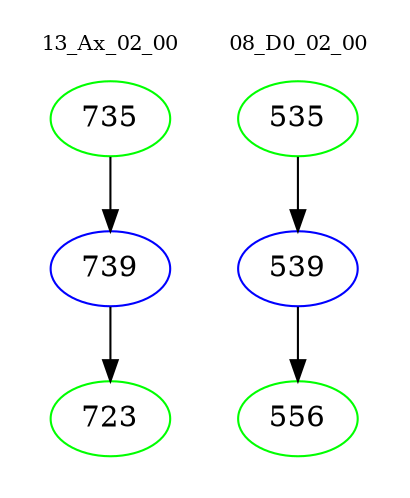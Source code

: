 digraph{
subgraph cluster_0 {
color = white
label = "13_Ax_02_00";
fontsize=10;
T0_735 [label="735", color="green"]
T0_735 -> T0_739 [color="black"]
T0_739 [label="739", color="blue"]
T0_739 -> T0_723 [color="black"]
T0_723 [label="723", color="green"]
}
subgraph cluster_1 {
color = white
label = "08_D0_02_00";
fontsize=10;
T1_535 [label="535", color="green"]
T1_535 -> T1_539 [color="black"]
T1_539 [label="539", color="blue"]
T1_539 -> T1_556 [color="black"]
T1_556 [label="556", color="green"]
}
}
